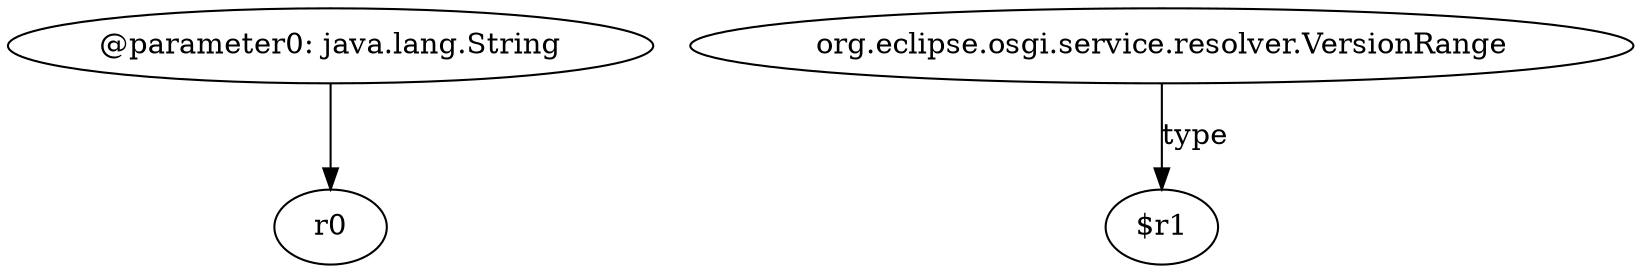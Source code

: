 digraph g {
0[label="@parameter0: java.lang.String"]
1[label="r0"]
0->1[label=""]
2[label="org.eclipse.osgi.service.resolver.VersionRange"]
3[label="$r1"]
2->3[label="type"]
}